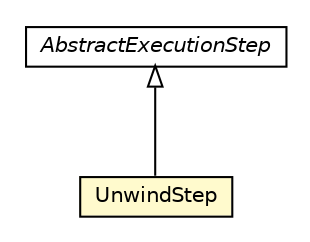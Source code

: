 #!/usr/local/bin/dot
#
# Class diagram 
# Generated by UMLGraph version R5_6-24-gf6e263 (http://www.umlgraph.org/)
#

digraph G {
	edge [fontname="Helvetica",fontsize=10,labelfontname="Helvetica",labelfontsize=10];
	node [fontname="Helvetica",fontsize=10,shape=plaintext];
	nodesep=0.25;
	ranksep=0.5;
	// com.orientechnologies.orient.core.sql.executor.AbstractExecutionStep
	c7954473 [label=<<table title="com.orientechnologies.orient.core.sql.executor.AbstractExecutionStep" border="0" cellborder="1" cellspacing="0" cellpadding="2" port="p" href="./AbstractExecutionStep.html">
		<tr><td><table border="0" cellspacing="0" cellpadding="1">
<tr><td align="center" balign="center"><font face="Helvetica-Oblique"> AbstractExecutionStep </font></td></tr>
		</table></td></tr>
		</table>>, URL="./AbstractExecutionStep.html", fontname="Helvetica", fontcolor="black", fontsize=10.0];
	// com.orientechnologies.orient.core.sql.executor.UnwindStep
	c7954546 [label=<<table title="com.orientechnologies.orient.core.sql.executor.UnwindStep" border="0" cellborder="1" cellspacing="0" cellpadding="2" port="p" bgcolor="lemonChiffon" href="./UnwindStep.html">
		<tr><td><table border="0" cellspacing="0" cellpadding="1">
<tr><td align="center" balign="center"> UnwindStep </td></tr>
		</table></td></tr>
		</table>>, URL="./UnwindStep.html", fontname="Helvetica", fontcolor="black", fontsize=10.0];
	//com.orientechnologies.orient.core.sql.executor.UnwindStep extends com.orientechnologies.orient.core.sql.executor.AbstractExecutionStep
	c7954473:p -> c7954546:p [dir=back,arrowtail=empty];
}

